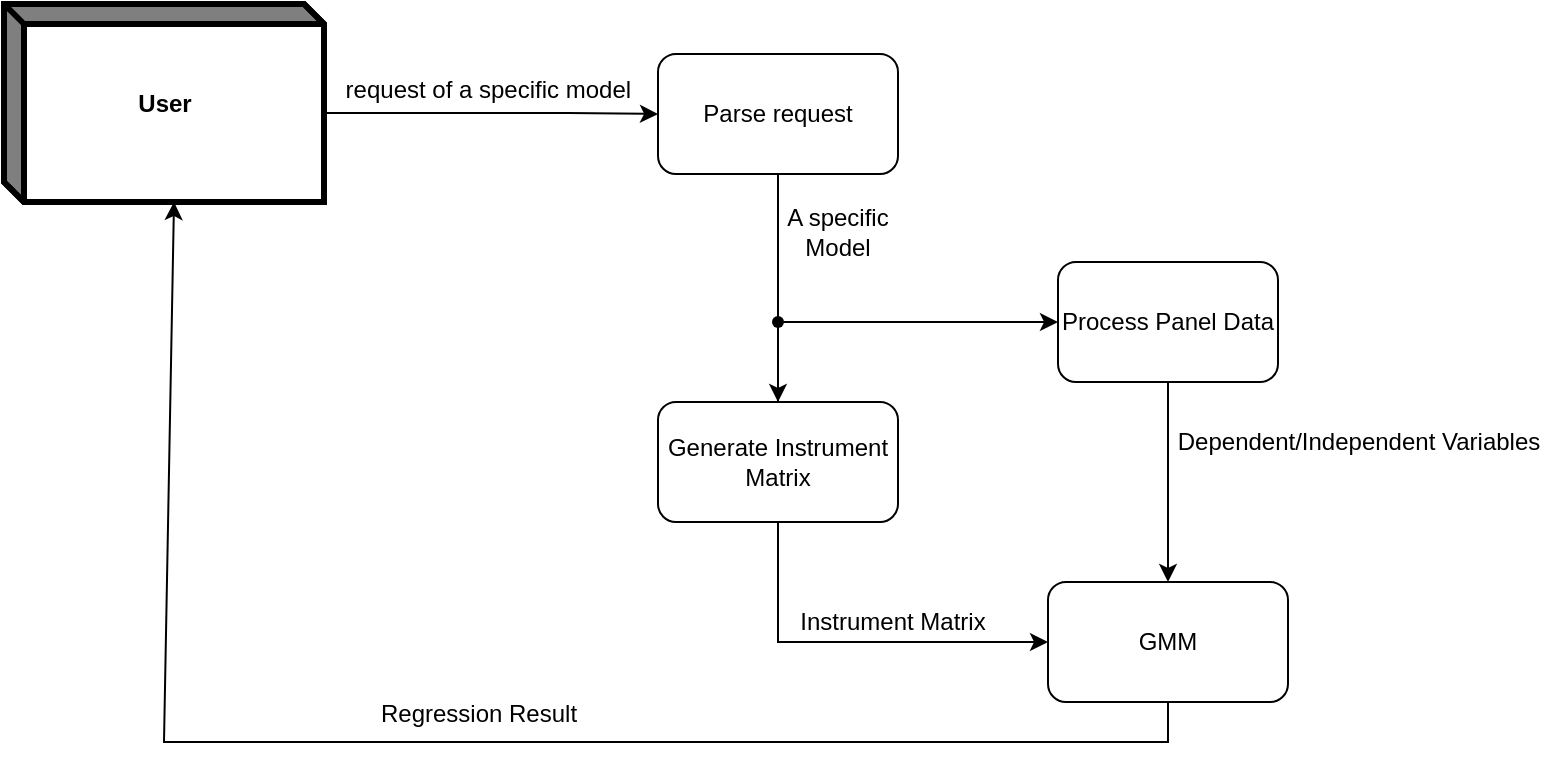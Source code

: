 <mxfile version="16.5.1" type="device"><diagram id="mTngtMP_0UJyMqEpqlQN" name="Page-1"><mxGraphModel dx="1102" dy="772" grid="1" gridSize="10" guides="1" tooltips="1" connect="1" arrows="1" fold="1" page="1" pageScale="1" pageWidth="850" pageHeight="1100" math="0" shadow="0"><root><mxCell id="0"/><mxCell id="1" parent="0"/><mxCell id="sNSn84IOaV8rlnjkOtjy-10" style="edgeStyle=orthogonalEdgeStyle;rounded=0;orthogonalLoop=1;jettySize=auto;html=1;exitDx=0;exitDy=0;entryX=0.5;entryY=0;entryDx=0;entryDy=0;startArrow=none;" edge="1" parent="1" source="sNSn84IOaV8rlnjkOtjy-12" target="sNSn84IOaV8rlnjkOtjy-9"><mxGeometry relative="1" as="geometry"/></mxCell><mxCell id="sNSn84IOaV8rlnjkOtjy-3" value="Parse request" style="rounded=1;whiteSpace=wrap;html=1;" vertex="1" parent="1"><mxGeometry x="350" y="146" width="120" height="60" as="geometry"/></mxCell><mxCell id="sNSn84IOaV8rlnjkOtjy-7" style="edgeStyle=orthogonalEdgeStyle;rounded=0;orthogonalLoop=1;jettySize=auto;html=1;exitX=0;exitY=0;exitDx=160;exitDy=54.5;exitPerimeter=0;entryX=0;entryY=0.5;entryDx=0;entryDy=0;" edge="1" parent="1" source="sNSn84IOaV8rlnjkOtjy-6" target="sNSn84IOaV8rlnjkOtjy-3"><mxGeometry relative="1" as="geometry"><Array as="points"><mxPoint x="305" y="176"/></Array></mxGeometry></mxCell><mxCell id="sNSn84IOaV8rlnjkOtjy-6" value="User" style="html=1;dashed=0;whitespace=wrap;shape=mxgraph.dfd.externalEntity;shadow=0;glass=0;comic=0;labelBackgroundColor=none;strokeWidth=3;fillColor=none;fontColor=#000000;labelBorderColor=none;align=center;fontStyle=1;snapToPoint=1;" vertex="1" parent="1"><mxGeometry x="23" y="121" width="160" height="99" as="geometry"/></mxCell><mxCell id="sNSn84IOaV8rlnjkOtjy-8" value="&amp;nbsp;request of a specific model" style="text;html=1;align=center;verticalAlign=middle;resizable=0;points=[];autosize=1;strokeColor=none;fillColor=none;" vertex="1" parent="1"><mxGeometry x="183" y="154" width="160" height="20" as="geometry"/></mxCell><mxCell id="sNSn84IOaV8rlnjkOtjy-19" style="edgeStyle=orthogonalEdgeStyle;rounded=0;orthogonalLoop=1;jettySize=auto;html=1;exitX=0.5;exitY=1;exitDx=0;exitDy=0;entryX=0;entryY=0.5;entryDx=0;entryDy=0;" edge="1" parent="1" source="sNSn84IOaV8rlnjkOtjy-9" target="sNSn84IOaV8rlnjkOtjy-18"><mxGeometry relative="1" as="geometry"/></mxCell><mxCell id="sNSn84IOaV8rlnjkOtjy-9" value="Generate Instrument Matrix" style="rounded=1;whiteSpace=wrap;html=1;" vertex="1" parent="1"><mxGeometry x="350" y="320" width="120" height="60" as="geometry"/></mxCell><mxCell id="sNSn84IOaV8rlnjkOtjy-11" value="A specific Model" style="text;html=1;strokeColor=none;fillColor=none;align=center;verticalAlign=middle;whiteSpace=wrap;rounded=0;direction=east;flipV=0;flipH=1;" vertex="1" parent="1"><mxGeometry x="410" y="220" width="60" height="30" as="geometry"/></mxCell><mxCell id="sNSn84IOaV8rlnjkOtjy-14" style="edgeStyle=orthogonalEdgeStyle;rounded=0;orthogonalLoop=1;jettySize=auto;html=1;entryX=0;entryY=0.5;entryDx=0;entryDy=0;" edge="1" parent="1" source="sNSn84IOaV8rlnjkOtjy-12" target="sNSn84IOaV8rlnjkOtjy-15"><mxGeometry relative="1" as="geometry"><mxPoint x="530" y="280" as="targetPoint"/></mxGeometry></mxCell><mxCell id="sNSn84IOaV8rlnjkOtjy-12" value="" style="shape=waypoint;sketch=0;fillStyle=solid;size=6;pointerEvents=1;points=[];fillColor=none;resizable=0;rotatable=0;perimeter=centerPerimeter;snapToPoint=1;" vertex="1" parent="1"><mxGeometry x="390" y="260" width="40" height="40" as="geometry"/></mxCell><mxCell id="sNSn84IOaV8rlnjkOtjy-13" value="" style="edgeStyle=orthogonalEdgeStyle;rounded=0;orthogonalLoop=1;jettySize=auto;html=1;exitX=0.5;exitY=1;exitDx=0;exitDy=0;entryDx=0;entryDy=0;endArrow=none;" edge="1" parent="1" source="sNSn84IOaV8rlnjkOtjy-3" target="sNSn84IOaV8rlnjkOtjy-12"><mxGeometry relative="1" as="geometry"><mxPoint x="410" y="206" as="sourcePoint"/><mxPoint x="410" y="320" as="targetPoint"/></mxGeometry></mxCell><mxCell id="sNSn84IOaV8rlnjkOtjy-20" style="edgeStyle=orthogonalEdgeStyle;rounded=0;orthogonalLoop=1;jettySize=auto;html=1;exitX=0.5;exitY=1;exitDx=0;exitDy=0;entryX=0.5;entryY=0;entryDx=0;entryDy=0;" edge="1" parent="1" source="sNSn84IOaV8rlnjkOtjy-15" target="sNSn84IOaV8rlnjkOtjy-18"><mxGeometry relative="1" as="geometry"/></mxCell><mxCell id="sNSn84IOaV8rlnjkOtjy-15" value="Process Panel Data" style="rounded=1;whiteSpace=wrap;html=1;" vertex="1" parent="1"><mxGeometry x="550" y="250" width="110" height="60" as="geometry"/></mxCell><mxCell id="sNSn84IOaV8rlnjkOtjy-23" style="edgeStyle=orthogonalEdgeStyle;rounded=0;orthogonalLoop=1;jettySize=auto;html=1;exitX=0.5;exitY=1;exitDx=0;exitDy=0;" edge="1" parent="1" source="sNSn84IOaV8rlnjkOtjy-18" target="sNSn84IOaV8rlnjkOtjy-6"><mxGeometry relative="1" as="geometry"/></mxCell><mxCell id="sNSn84IOaV8rlnjkOtjy-18" value="GMM" style="rounded=1;whiteSpace=wrap;html=1;" vertex="1" parent="1"><mxGeometry x="545" y="410" width="120" height="60" as="geometry"/></mxCell><mxCell id="sNSn84IOaV8rlnjkOtjy-21" value="Dependent/Independent Variables" style="text;html=1;align=center;verticalAlign=middle;resizable=0;points=[];autosize=1;strokeColor=none;fillColor=none;" vertex="1" parent="1"><mxGeometry x="600" y="330" width="200" height="20" as="geometry"/></mxCell><mxCell id="sNSn84IOaV8rlnjkOtjy-22" value="Instrument Matrix" style="text;html=1;align=center;verticalAlign=middle;resizable=0;points=[];autosize=1;strokeColor=none;fillColor=none;" vertex="1" parent="1"><mxGeometry x="412" y="420" width="110" height="20" as="geometry"/></mxCell><mxCell id="sNSn84IOaV8rlnjkOtjy-24" value="Regression Result" style="text;html=1;align=center;verticalAlign=middle;resizable=0;points=[];autosize=1;strokeColor=none;fillColor=none;" vertex="1" parent="1"><mxGeometry x="205" y="466" width="110" height="20" as="geometry"/></mxCell></root></mxGraphModel></diagram></mxfile>